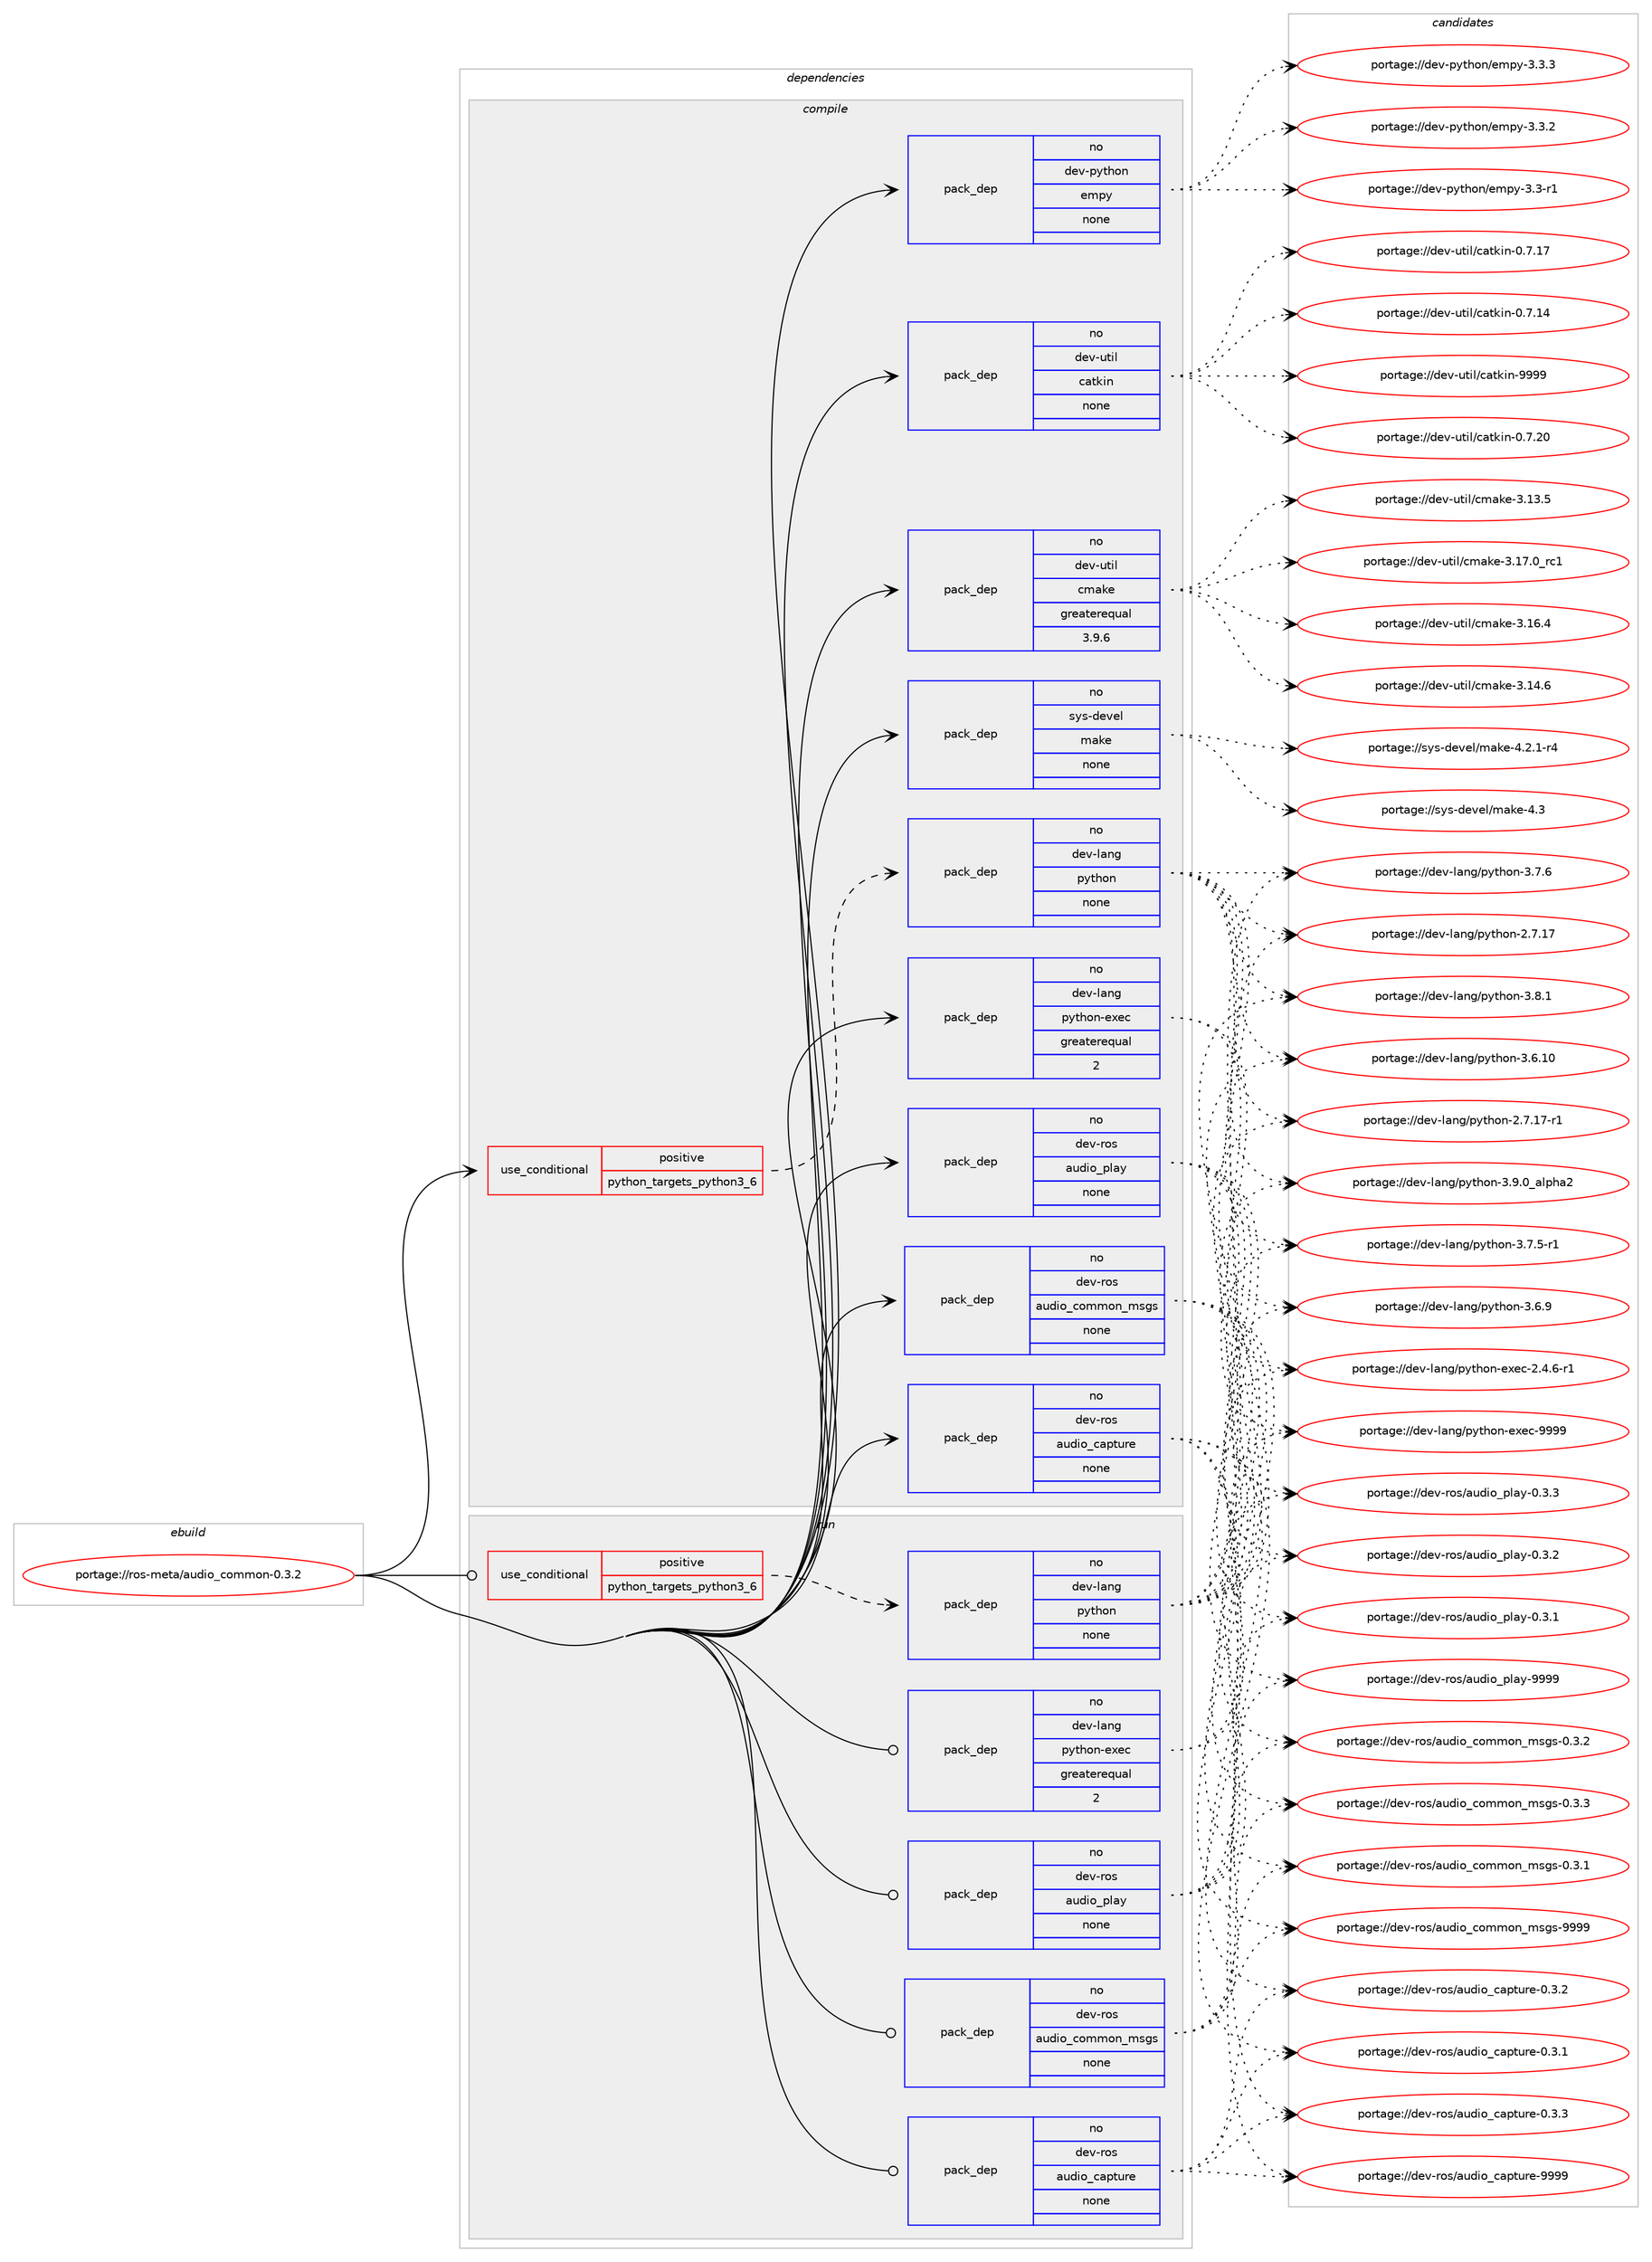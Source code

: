 digraph prolog {

# *************
# Graph options
# *************

newrank=true;
concentrate=true;
compound=true;
graph [rankdir=LR,fontname=Helvetica,fontsize=10,ranksep=1.5];#, ranksep=2.5, nodesep=0.2];
edge  [arrowhead=vee];
node  [fontname=Helvetica,fontsize=10];

# **********
# The ebuild
# **********

subgraph cluster_leftcol {
color=gray;
rank=same;
label=<<i>ebuild</i>>;
id [label="portage://ros-meta/audio_common-0.3.2", color=red, width=4, href="../ros-meta/audio_common-0.3.2.svg"];
}

# ****************
# The dependencies
# ****************

subgraph cluster_midcol {
color=gray;
label=<<i>dependencies</i>>;
subgraph cluster_compile {
fillcolor="#eeeeee";
style=filled;
label=<<i>compile</i>>;
subgraph cond18585 {
dependency97068 [label=<<TABLE BORDER="0" CELLBORDER="1" CELLSPACING="0" CELLPADDING="4"><TR><TD ROWSPAN="3" CELLPADDING="10">use_conditional</TD></TR><TR><TD>positive</TD></TR><TR><TD>python_targets_python3_6</TD></TR></TABLE>>, shape=none, color=red];
subgraph pack76788 {
dependency97069 [label=<<TABLE BORDER="0" CELLBORDER="1" CELLSPACING="0" CELLPADDING="4" WIDTH="220"><TR><TD ROWSPAN="6" CELLPADDING="30">pack_dep</TD></TR><TR><TD WIDTH="110">no</TD></TR><TR><TD>dev-lang</TD></TR><TR><TD>python</TD></TR><TR><TD>none</TD></TR><TR><TD></TD></TR></TABLE>>, shape=none, color=blue];
}
dependency97068:e -> dependency97069:w [weight=20,style="dashed",arrowhead="vee"];
}
id:e -> dependency97068:w [weight=20,style="solid",arrowhead="vee"];
subgraph pack76789 {
dependency97070 [label=<<TABLE BORDER="0" CELLBORDER="1" CELLSPACING="0" CELLPADDING="4" WIDTH="220"><TR><TD ROWSPAN="6" CELLPADDING="30">pack_dep</TD></TR><TR><TD WIDTH="110">no</TD></TR><TR><TD>dev-lang</TD></TR><TR><TD>python-exec</TD></TR><TR><TD>greaterequal</TD></TR><TR><TD>2</TD></TR></TABLE>>, shape=none, color=blue];
}
id:e -> dependency97070:w [weight=20,style="solid",arrowhead="vee"];
subgraph pack76790 {
dependency97071 [label=<<TABLE BORDER="0" CELLBORDER="1" CELLSPACING="0" CELLPADDING="4" WIDTH="220"><TR><TD ROWSPAN="6" CELLPADDING="30">pack_dep</TD></TR><TR><TD WIDTH="110">no</TD></TR><TR><TD>dev-python</TD></TR><TR><TD>empy</TD></TR><TR><TD>none</TD></TR><TR><TD></TD></TR></TABLE>>, shape=none, color=blue];
}
id:e -> dependency97071:w [weight=20,style="solid",arrowhead="vee"];
subgraph pack76791 {
dependency97072 [label=<<TABLE BORDER="0" CELLBORDER="1" CELLSPACING="0" CELLPADDING="4" WIDTH="220"><TR><TD ROWSPAN="6" CELLPADDING="30">pack_dep</TD></TR><TR><TD WIDTH="110">no</TD></TR><TR><TD>dev-ros</TD></TR><TR><TD>audio_capture</TD></TR><TR><TD>none</TD></TR><TR><TD></TD></TR></TABLE>>, shape=none, color=blue];
}
id:e -> dependency97072:w [weight=20,style="solid",arrowhead="vee"];
subgraph pack76792 {
dependency97073 [label=<<TABLE BORDER="0" CELLBORDER="1" CELLSPACING="0" CELLPADDING="4" WIDTH="220"><TR><TD ROWSPAN="6" CELLPADDING="30">pack_dep</TD></TR><TR><TD WIDTH="110">no</TD></TR><TR><TD>dev-ros</TD></TR><TR><TD>audio_common_msgs</TD></TR><TR><TD>none</TD></TR><TR><TD></TD></TR></TABLE>>, shape=none, color=blue];
}
id:e -> dependency97073:w [weight=20,style="solid",arrowhead="vee"];
subgraph pack76793 {
dependency97074 [label=<<TABLE BORDER="0" CELLBORDER="1" CELLSPACING="0" CELLPADDING="4" WIDTH="220"><TR><TD ROWSPAN="6" CELLPADDING="30">pack_dep</TD></TR><TR><TD WIDTH="110">no</TD></TR><TR><TD>dev-ros</TD></TR><TR><TD>audio_play</TD></TR><TR><TD>none</TD></TR><TR><TD></TD></TR></TABLE>>, shape=none, color=blue];
}
id:e -> dependency97074:w [weight=20,style="solid",arrowhead="vee"];
subgraph pack76794 {
dependency97075 [label=<<TABLE BORDER="0" CELLBORDER="1" CELLSPACING="0" CELLPADDING="4" WIDTH="220"><TR><TD ROWSPAN="6" CELLPADDING="30">pack_dep</TD></TR><TR><TD WIDTH="110">no</TD></TR><TR><TD>dev-util</TD></TR><TR><TD>catkin</TD></TR><TR><TD>none</TD></TR><TR><TD></TD></TR></TABLE>>, shape=none, color=blue];
}
id:e -> dependency97075:w [weight=20,style="solid",arrowhead="vee"];
subgraph pack76795 {
dependency97076 [label=<<TABLE BORDER="0" CELLBORDER="1" CELLSPACING="0" CELLPADDING="4" WIDTH="220"><TR><TD ROWSPAN="6" CELLPADDING="30">pack_dep</TD></TR><TR><TD WIDTH="110">no</TD></TR><TR><TD>dev-util</TD></TR><TR><TD>cmake</TD></TR><TR><TD>greaterequal</TD></TR><TR><TD>3.9.6</TD></TR></TABLE>>, shape=none, color=blue];
}
id:e -> dependency97076:w [weight=20,style="solid",arrowhead="vee"];
subgraph pack76796 {
dependency97077 [label=<<TABLE BORDER="0" CELLBORDER="1" CELLSPACING="0" CELLPADDING="4" WIDTH="220"><TR><TD ROWSPAN="6" CELLPADDING="30">pack_dep</TD></TR><TR><TD WIDTH="110">no</TD></TR><TR><TD>sys-devel</TD></TR><TR><TD>make</TD></TR><TR><TD>none</TD></TR><TR><TD></TD></TR></TABLE>>, shape=none, color=blue];
}
id:e -> dependency97077:w [weight=20,style="solid",arrowhead="vee"];
}
subgraph cluster_compileandrun {
fillcolor="#eeeeee";
style=filled;
label=<<i>compile and run</i>>;
}
subgraph cluster_run {
fillcolor="#eeeeee";
style=filled;
label=<<i>run</i>>;
subgraph cond18586 {
dependency97078 [label=<<TABLE BORDER="0" CELLBORDER="1" CELLSPACING="0" CELLPADDING="4"><TR><TD ROWSPAN="3" CELLPADDING="10">use_conditional</TD></TR><TR><TD>positive</TD></TR><TR><TD>python_targets_python3_6</TD></TR></TABLE>>, shape=none, color=red];
subgraph pack76797 {
dependency97079 [label=<<TABLE BORDER="0" CELLBORDER="1" CELLSPACING="0" CELLPADDING="4" WIDTH="220"><TR><TD ROWSPAN="6" CELLPADDING="30">pack_dep</TD></TR><TR><TD WIDTH="110">no</TD></TR><TR><TD>dev-lang</TD></TR><TR><TD>python</TD></TR><TR><TD>none</TD></TR><TR><TD></TD></TR></TABLE>>, shape=none, color=blue];
}
dependency97078:e -> dependency97079:w [weight=20,style="dashed",arrowhead="vee"];
}
id:e -> dependency97078:w [weight=20,style="solid",arrowhead="odot"];
subgraph pack76798 {
dependency97080 [label=<<TABLE BORDER="0" CELLBORDER="1" CELLSPACING="0" CELLPADDING="4" WIDTH="220"><TR><TD ROWSPAN="6" CELLPADDING="30">pack_dep</TD></TR><TR><TD WIDTH="110">no</TD></TR><TR><TD>dev-lang</TD></TR><TR><TD>python-exec</TD></TR><TR><TD>greaterequal</TD></TR><TR><TD>2</TD></TR></TABLE>>, shape=none, color=blue];
}
id:e -> dependency97080:w [weight=20,style="solid",arrowhead="odot"];
subgraph pack76799 {
dependency97081 [label=<<TABLE BORDER="0" CELLBORDER="1" CELLSPACING="0" CELLPADDING="4" WIDTH="220"><TR><TD ROWSPAN="6" CELLPADDING="30">pack_dep</TD></TR><TR><TD WIDTH="110">no</TD></TR><TR><TD>dev-ros</TD></TR><TR><TD>audio_capture</TD></TR><TR><TD>none</TD></TR><TR><TD></TD></TR></TABLE>>, shape=none, color=blue];
}
id:e -> dependency97081:w [weight=20,style="solid",arrowhead="odot"];
subgraph pack76800 {
dependency97082 [label=<<TABLE BORDER="0" CELLBORDER="1" CELLSPACING="0" CELLPADDING="4" WIDTH="220"><TR><TD ROWSPAN="6" CELLPADDING="30">pack_dep</TD></TR><TR><TD WIDTH="110">no</TD></TR><TR><TD>dev-ros</TD></TR><TR><TD>audio_common_msgs</TD></TR><TR><TD>none</TD></TR><TR><TD></TD></TR></TABLE>>, shape=none, color=blue];
}
id:e -> dependency97082:w [weight=20,style="solid",arrowhead="odot"];
subgraph pack76801 {
dependency97083 [label=<<TABLE BORDER="0" CELLBORDER="1" CELLSPACING="0" CELLPADDING="4" WIDTH="220"><TR><TD ROWSPAN="6" CELLPADDING="30">pack_dep</TD></TR><TR><TD WIDTH="110">no</TD></TR><TR><TD>dev-ros</TD></TR><TR><TD>audio_play</TD></TR><TR><TD>none</TD></TR><TR><TD></TD></TR></TABLE>>, shape=none, color=blue];
}
id:e -> dependency97083:w [weight=20,style="solid",arrowhead="odot"];
}
}

# **************
# The candidates
# **************

subgraph cluster_choices {
rank=same;
color=gray;
label=<<i>candidates</i>>;

subgraph choice76788 {
color=black;
nodesep=1;
choice10010111845108971101034711212111610411111045514657464895971081121049750 [label="portage://dev-lang/python-3.9.0_alpha2", color=red, width=4,href="../dev-lang/python-3.9.0_alpha2.svg"];
choice100101118451089711010347112121116104111110455146564649 [label="portage://dev-lang/python-3.8.1", color=red, width=4,href="../dev-lang/python-3.8.1.svg"];
choice100101118451089711010347112121116104111110455146554654 [label="portage://dev-lang/python-3.7.6", color=red, width=4,href="../dev-lang/python-3.7.6.svg"];
choice1001011184510897110103471121211161041111104551465546534511449 [label="portage://dev-lang/python-3.7.5-r1", color=red, width=4,href="../dev-lang/python-3.7.5-r1.svg"];
choice100101118451089711010347112121116104111110455146544657 [label="portage://dev-lang/python-3.6.9", color=red, width=4,href="../dev-lang/python-3.6.9.svg"];
choice10010111845108971101034711212111610411111045514654464948 [label="portage://dev-lang/python-3.6.10", color=red, width=4,href="../dev-lang/python-3.6.10.svg"];
choice100101118451089711010347112121116104111110455046554649554511449 [label="portage://dev-lang/python-2.7.17-r1", color=red, width=4,href="../dev-lang/python-2.7.17-r1.svg"];
choice10010111845108971101034711212111610411111045504655464955 [label="portage://dev-lang/python-2.7.17", color=red, width=4,href="../dev-lang/python-2.7.17.svg"];
dependency97069:e -> choice10010111845108971101034711212111610411111045514657464895971081121049750:w [style=dotted,weight="100"];
dependency97069:e -> choice100101118451089711010347112121116104111110455146564649:w [style=dotted,weight="100"];
dependency97069:e -> choice100101118451089711010347112121116104111110455146554654:w [style=dotted,weight="100"];
dependency97069:e -> choice1001011184510897110103471121211161041111104551465546534511449:w [style=dotted,weight="100"];
dependency97069:e -> choice100101118451089711010347112121116104111110455146544657:w [style=dotted,weight="100"];
dependency97069:e -> choice10010111845108971101034711212111610411111045514654464948:w [style=dotted,weight="100"];
dependency97069:e -> choice100101118451089711010347112121116104111110455046554649554511449:w [style=dotted,weight="100"];
dependency97069:e -> choice10010111845108971101034711212111610411111045504655464955:w [style=dotted,weight="100"];
}
subgraph choice76789 {
color=black;
nodesep=1;
choice10010111845108971101034711212111610411111045101120101994557575757 [label="portage://dev-lang/python-exec-9999", color=red, width=4,href="../dev-lang/python-exec-9999.svg"];
choice10010111845108971101034711212111610411111045101120101994550465246544511449 [label="portage://dev-lang/python-exec-2.4.6-r1", color=red, width=4,href="../dev-lang/python-exec-2.4.6-r1.svg"];
dependency97070:e -> choice10010111845108971101034711212111610411111045101120101994557575757:w [style=dotted,weight="100"];
dependency97070:e -> choice10010111845108971101034711212111610411111045101120101994550465246544511449:w [style=dotted,weight="100"];
}
subgraph choice76790 {
color=black;
nodesep=1;
choice1001011184511212111610411111047101109112121455146514651 [label="portage://dev-python/empy-3.3.3", color=red, width=4,href="../dev-python/empy-3.3.3.svg"];
choice1001011184511212111610411111047101109112121455146514650 [label="portage://dev-python/empy-3.3.2", color=red, width=4,href="../dev-python/empy-3.3.2.svg"];
choice1001011184511212111610411111047101109112121455146514511449 [label="portage://dev-python/empy-3.3-r1", color=red, width=4,href="../dev-python/empy-3.3-r1.svg"];
dependency97071:e -> choice1001011184511212111610411111047101109112121455146514651:w [style=dotted,weight="100"];
dependency97071:e -> choice1001011184511212111610411111047101109112121455146514650:w [style=dotted,weight="100"];
dependency97071:e -> choice1001011184511212111610411111047101109112121455146514511449:w [style=dotted,weight="100"];
}
subgraph choice76791 {
color=black;
nodesep=1;
choice1001011184511411111547971171001051119599971121161171141014557575757 [label="portage://dev-ros/audio_capture-9999", color=red, width=4,href="../dev-ros/audio_capture-9999.svg"];
choice100101118451141111154797117100105111959997112116117114101454846514651 [label="portage://dev-ros/audio_capture-0.3.3", color=red, width=4,href="../dev-ros/audio_capture-0.3.3.svg"];
choice100101118451141111154797117100105111959997112116117114101454846514650 [label="portage://dev-ros/audio_capture-0.3.2", color=red, width=4,href="../dev-ros/audio_capture-0.3.2.svg"];
choice100101118451141111154797117100105111959997112116117114101454846514649 [label="portage://dev-ros/audio_capture-0.3.1", color=red, width=4,href="../dev-ros/audio_capture-0.3.1.svg"];
dependency97072:e -> choice1001011184511411111547971171001051119599971121161171141014557575757:w [style=dotted,weight="100"];
dependency97072:e -> choice100101118451141111154797117100105111959997112116117114101454846514651:w [style=dotted,weight="100"];
dependency97072:e -> choice100101118451141111154797117100105111959997112116117114101454846514650:w [style=dotted,weight="100"];
dependency97072:e -> choice100101118451141111154797117100105111959997112116117114101454846514649:w [style=dotted,weight="100"];
}
subgraph choice76792 {
color=black;
nodesep=1;
choice1001011184511411111547971171001051119599111109109111110951091151031154557575757 [label="portage://dev-ros/audio_common_msgs-9999", color=red, width=4,href="../dev-ros/audio_common_msgs-9999.svg"];
choice100101118451141111154797117100105111959911110910911111095109115103115454846514651 [label="portage://dev-ros/audio_common_msgs-0.3.3", color=red, width=4,href="../dev-ros/audio_common_msgs-0.3.3.svg"];
choice100101118451141111154797117100105111959911110910911111095109115103115454846514650 [label="portage://dev-ros/audio_common_msgs-0.3.2", color=red, width=4,href="../dev-ros/audio_common_msgs-0.3.2.svg"];
choice100101118451141111154797117100105111959911110910911111095109115103115454846514649 [label="portage://dev-ros/audio_common_msgs-0.3.1", color=red, width=4,href="../dev-ros/audio_common_msgs-0.3.1.svg"];
dependency97073:e -> choice1001011184511411111547971171001051119599111109109111110951091151031154557575757:w [style=dotted,weight="100"];
dependency97073:e -> choice100101118451141111154797117100105111959911110910911111095109115103115454846514651:w [style=dotted,weight="100"];
dependency97073:e -> choice100101118451141111154797117100105111959911110910911111095109115103115454846514650:w [style=dotted,weight="100"];
dependency97073:e -> choice100101118451141111154797117100105111959911110910911111095109115103115454846514649:w [style=dotted,weight="100"];
}
subgraph choice76793 {
color=black;
nodesep=1;
choice10010111845114111115479711710010511195112108971214557575757 [label="portage://dev-ros/audio_play-9999", color=red, width=4,href="../dev-ros/audio_play-9999.svg"];
choice1001011184511411111547971171001051119511210897121454846514651 [label="portage://dev-ros/audio_play-0.3.3", color=red, width=4,href="../dev-ros/audio_play-0.3.3.svg"];
choice1001011184511411111547971171001051119511210897121454846514650 [label="portage://dev-ros/audio_play-0.3.2", color=red, width=4,href="../dev-ros/audio_play-0.3.2.svg"];
choice1001011184511411111547971171001051119511210897121454846514649 [label="portage://dev-ros/audio_play-0.3.1", color=red, width=4,href="../dev-ros/audio_play-0.3.1.svg"];
dependency97074:e -> choice10010111845114111115479711710010511195112108971214557575757:w [style=dotted,weight="100"];
dependency97074:e -> choice1001011184511411111547971171001051119511210897121454846514651:w [style=dotted,weight="100"];
dependency97074:e -> choice1001011184511411111547971171001051119511210897121454846514650:w [style=dotted,weight="100"];
dependency97074:e -> choice1001011184511411111547971171001051119511210897121454846514649:w [style=dotted,weight="100"];
}
subgraph choice76794 {
color=black;
nodesep=1;
choice100101118451171161051084799971161071051104557575757 [label="portage://dev-util/catkin-9999", color=red, width=4,href="../dev-util/catkin-9999.svg"];
choice1001011184511711610510847999711610710511045484655465048 [label="portage://dev-util/catkin-0.7.20", color=red, width=4,href="../dev-util/catkin-0.7.20.svg"];
choice1001011184511711610510847999711610710511045484655464955 [label="portage://dev-util/catkin-0.7.17", color=red, width=4,href="../dev-util/catkin-0.7.17.svg"];
choice1001011184511711610510847999711610710511045484655464952 [label="portage://dev-util/catkin-0.7.14", color=red, width=4,href="../dev-util/catkin-0.7.14.svg"];
dependency97075:e -> choice100101118451171161051084799971161071051104557575757:w [style=dotted,weight="100"];
dependency97075:e -> choice1001011184511711610510847999711610710511045484655465048:w [style=dotted,weight="100"];
dependency97075:e -> choice1001011184511711610510847999711610710511045484655464955:w [style=dotted,weight="100"];
dependency97075:e -> choice1001011184511711610510847999711610710511045484655464952:w [style=dotted,weight="100"];
}
subgraph choice76795 {
color=black;
nodesep=1;
choice1001011184511711610510847991099710710145514649554648951149949 [label="portage://dev-util/cmake-3.17.0_rc1", color=red, width=4,href="../dev-util/cmake-3.17.0_rc1.svg"];
choice1001011184511711610510847991099710710145514649544652 [label="portage://dev-util/cmake-3.16.4", color=red, width=4,href="../dev-util/cmake-3.16.4.svg"];
choice1001011184511711610510847991099710710145514649524654 [label="portage://dev-util/cmake-3.14.6", color=red, width=4,href="../dev-util/cmake-3.14.6.svg"];
choice1001011184511711610510847991099710710145514649514653 [label="portage://dev-util/cmake-3.13.5", color=red, width=4,href="../dev-util/cmake-3.13.5.svg"];
dependency97076:e -> choice1001011184511711610510847991099710710145514649554648951149949:w [style=dotted,weight="100"];
dependency97076:e -> choice1001011184511711610510847991099710710145514649544652:w [style=dotted,weight="100"];
dependency97076:e -> choice1001011184511711610510847991099710710145514649524654:w [style=dotted,weight="100"];
dependency97076:e -> choice1001011184511711610510847991099710710145514649514653:w [style=dotted,weight="100"];
}
subgraph choice76796 {
color=black;
nodesep=1;
choice11512111545100101118101108471099710710145524651 [label="portage://sys-devel/make-4.3", color=red, width=4,href="../sys-devel/make-4.3.svg"];
choice1151211154510010111810110847109971071014552465046494511452 [label="portage://sys-devel/make-4.2.1-r4", color=red, width=4,href="../sys-devel/make-4.2.1-r4.svg"];
dependency97077:e -> choice11512111545100101118101108471099710710145524651:w [style=dotted,weight="100"];
dependency97077:e -> choice1151211154510010111810110847109971071014552465046494511452:w [style=dotted,weight="100"];
}
subgraph choice76797 {
color=black;
nodesep=1;
choice10010111845108971101034711212111610411111045514657464895971081121049750 [label="portage://dev-lang/python-3.9.0_alpha2", color=red, width=4,href="../dev-lang/python-3.9.0_alpha2.svg"];
choice100101118451089711010347112121116104111110455146564649 [label="portage://dev-lang/python-3.8.1", color=red, width=4,href="../dev-lang/python-3.8.1.svg"];
choice100101118451089711010347112121116104111110455146554654 [label="portage://dev-lang/python-3.7.6", color=red, width=4,href="../dev-lang/python-3.7.6.svg"];
choice1001011184510897110103471121211161041111104551465546534511449 [label="portage://dev-lang/python-3.7.5-r1", color=red, width=4,href="../dev-lang/python-3.7.5-r1.svg"];
choice100101118451089711010347112121116104111110455146544657 [label="portage://dev-lang/python-3.6.9", color=red, width=4,href="../dev-lang/python-3.6.9.svg"];
choice10010111845108971101034711212111610411111045514654464948 [label="portage://dev-lang/python-3.6.10", color=red, width=4,href="../dev-lang/python-3.6.10.svg"];
choice100101118451089711010347112121116104111110455046554649554511449 [label="portage://dev-lang/python-2.7.17-r1", color=red, width=4,href="../dev-lang/python-2.7.17-r1.svg"];
choice10010111845108971101034711212111610411111045504655464955 [label="portage://dev-lang/python-2.7.17", color=red, width=4,href="../dev-lang/python-2.7.17.svg"];
dependency97079:e -> choice10010111845108971101034711212111610411111045514657464895971081121049750:w [style=dotted,weight="100"];
dependency97079:e -> choice100101118451089711010347112121116104111110455146564649:w [style=dotted,weight="100"];
dependency97079:e -> choice100101118451089711010347112121116104111110455146554654:w [style=dotted,weight="100"];
dependency97079:e -> choice1001011184510897110103471121211161041111104551465546534511449:w [style=dotted,weight="100"];
dependency97079:e -> choice100101118451089711010347112121116104111110455146544657:w [style=dotted,weight="100"];
dependency97079:e -> choice10010111845108971101034711212111610411111045514654464948:w [style=dotted,weight="100"];
dependency97079:e -> choice100101118451089711010347112121116104111110455046554649554511449:w [style=dotted,weight="100"];
dependency97079:e -> choice10010111845108971101034711212111610411111045504655464955:w [style=dotted,weight="100"];
}
subgraph choice76798 {
color=black;
nodesep=1;
choice10010111845108971101034711212111610411111045101120101994557575757 [label="portage://dev-lang/python-exec-9999", color=red, width=4,href="../dev-lang/python-exec-9999.svg"];
choice10010111845108971101034711212111610411111045101120101994550465246544511449 [label="portage://dev-lang/python-exec-2.4.6-r1", color=red, width=4,href="../dev-lang/python-exec-2.4.6-r1.svg"];
dependency97080:e -> choice10010111845108971101034711212111610411111045101120101994557575757:w [style=dotted,weight="100"];
dependency97080:e -> choice10010111845108971101034711212111610411111045101120101994550465246544511449:w [style=dotted,weight="100"];
}
subgraph choice76799 {
color=black;
nodesep=1;
choice1001011184511411111547971171001051119599971121161171141014557575757 [label="portage://dev-ros/audio_capture-9999", color=red, width=4,href="../dev-ros/audio_capture-9999.svg"];
choice100101118451141111154797117100105111959997112116117114101454846514651 [label="portage://dev-ros/audio_capture-0.3.3", color=red, width=4,href="../dev-ros/audio_capture-0.3.3.svg"];
choice100101118451141111154797117100105111959997112116117114101454846514650 [label="portage://dev-ros/audio_capture-0.3.2", color=red, width=4,href="../dev-ros/audio_capture-0.3.2.svg"];
choice100101118451141111154797117100105111959997112116117114101454846514649 [label="portage://dev-ros/audio_capture-0.3.1", color=red, width=4,href="../dev-ros/audio_capture-0.3.1.svg"];
dependency97081:e -> choice1001011184511411111547971171001051119599971121161171141014557575757:w [style=dotted,weight="100"];
dependency97081:e -> choice100101118451141111154797117100105111959997112116117114101454846514651:w [style=dotted,weight="100"];
dependency97081:e -> choice100101118451141111154797117100105111959997112116117114101454846514650:w [style=dotted,weight="100"];
dependency97081:e -> choice100101118451141111154797117100105111959997112116117114101454846514649:w [style=dotted,weight="100"];
}
subgraph choice76800 {
color=black;
nodesep=1;
choice1001011184511411111547971171001051119599111109109111110951091151031154557575757 [label="portage://dev-ros/audio_common_msgs-9999", color=red, width=4,href="../dev-ros/audio_common_msgs-9999.svg"];
choice100101118451141111154797117100105111959911110910911111095109115103115454846514651 [label="portage://dev-ros/audio_common_msgs-0.3.3", color=red, width=4,href="../dev-ros/audio_common_msgs-0.3.3.svg"];
choice100101118451141111154797117100105111959911110910911111095109115103115454846514650 [label="portage://dev-ros/audio_common_msgs-0.3.2", color=red, width=4,href="../dev-ros/audio_common_msgs-0.3.2.svg"];
choice100101118451141111154797117100105111959911110910911111095109115103115454846514649 [label="portage://dev-ros/audio_common_msgs-0.3.1", color=red, width=4,href="../dev-ros/audio_common_msgs-0.3.1.svg"];
dependency97082:e -> choice1001011184511411111547971171001051119599111109109111110951091151031154557575757:w [style=dotted,weight="100"];
dependency97082:e -> choice100101118451141111154797117100105111959911110910911111095109115103115454846514651:w [style=dotted,weight="100"];
dependency97082:e -> choice100101118451141111154797117100105111959911110910911111095109115103115454846514650:w [style=dotted,weight="100"];
dependency97082:e -> choice100101118451141111154797117100105111959911110910911111095109115103115454846514649:w [style=dotted,weight="100"];
}
subgraph choice76801 {
color=black;
nodesep=1;
choice10010111845114111115479711710010511195112108971214557575757 [label="portage://dev-ros/audio_play-9999", color=red, width=4,href="../dev-ros/audio_play-9999.svg"];
choice1001011184511411111547971171001051119511210897121454846514651 [label="portage://dev-ros/audio_play-0.3.3", color=red, width=4,href="../dev-ros/audio_play-0.3.3.svg"];
choice1001011184511411111547971171001051119511210897121454846514650 [label="portage://dev-ros/audio_play-0.3.2", color=red, width=4,href="../dev-ros/audio_play-0.3.2.svg"];
choice1001011184511411111547971171001051119511210897121454846514649 [label="portage://dev-ros/audio_play-0.3.1", color=red, width=4,href="../dev-ros/audio_play-0.3.1.svg"];
dependency97083:e -> choice10010111845114111115479711710010511195112108971214557575757:w [style=dotted,weight="100"];
dependency97083:e -> choice1001011184511411111547971171001051119511210897121454846514651:w [style=dotted,weight="100"];
dependency97083:e -> choice1001011184511411111547971171001051119511210897121454846514650:w [style=dotted,weight="100"];
dependency97083:e -> choice1001011184511411111547971171001051119511210897121454846514649:w [style=dotted,weight="100"];
}
}

}
